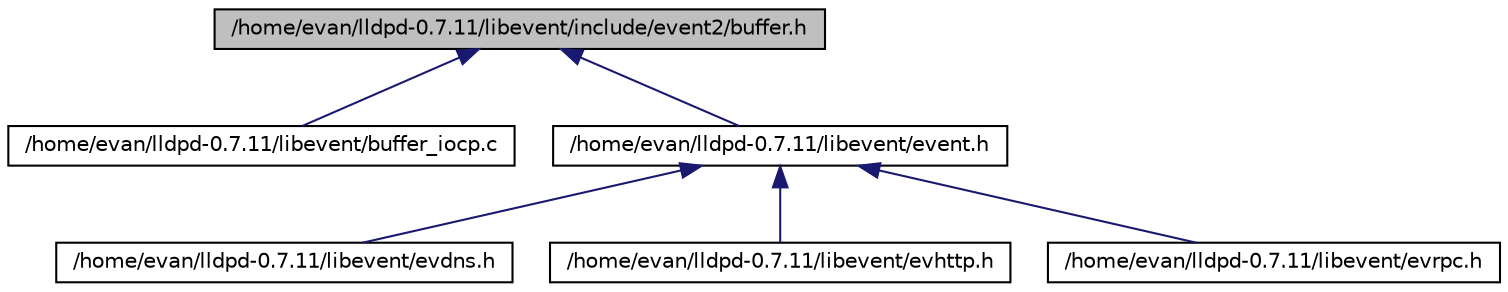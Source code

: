 digraph G
{
  edge [fontname="Helvetica",fontsize="10",labelfontname="Helvetica",labelfontsize="10"];
  node [fontname="Helvetica",fontsize="10",shape=record];
  Node1 [label="/home/evan/lldpd-0.7.11/libevent/include/event2/buffer.h",height=0.2,width=0.4,color="black", fillcolor="grey75", style="filled" fontcolor="black"];
  Node1 -> Node2 [dir="back",color="midnightblue",fontsize="10",style="solid"];
  Node2 [label="/home/evan/lldpd-0.7.11/libevent/buffer_iocp.c",height=0.2,width=0.4,color="black", fillcolor="white", style="filled",URL="$buffer__iocp_8c.html"];
  Node1 -> Node3 [dir="back",color="midnightblue",fontsize="10",style="solid"];
  Node3 [label="/home/evan/lldpd-0.7.11/libevent/event.h",height=0.2,width=0.4,color="black", fillcolor="white", style="filled",URL="$event_8h_source.html"];
  Node3 -> Node4 [dir="back",color="midnightblue",fontsize="10",style="solid"];
  Node4 [label="/home/evan/lldpd-0.7.11/libevent/evdns.h",height=0.2,width=0.4,color="black", fillcolor="white", style="filled",URL="$evdns_8h.html"];
  Node3 -> Node5 [dir="back",color="midnightblue",fontsize="10",style="solid"];
  Node5 [label="/home/evan/lldpd-0.7.11/libevent/evhttp.h",height=0.2,width=0.4,color="black", fillcolor="white", style="filled",URL="$evhttp_8h.html"];
  Node3 -> Node6 [dir="back",color="midnightblue",fontsize="10",style="solid"];
  Node6 [label="/home/evan/lldpd-0.7.11/libevent/evrpc.h",height=0.2,width=0.4,color="black", fillcolor="white", style="filled",URL="$evrpc_8h.html"];
}
